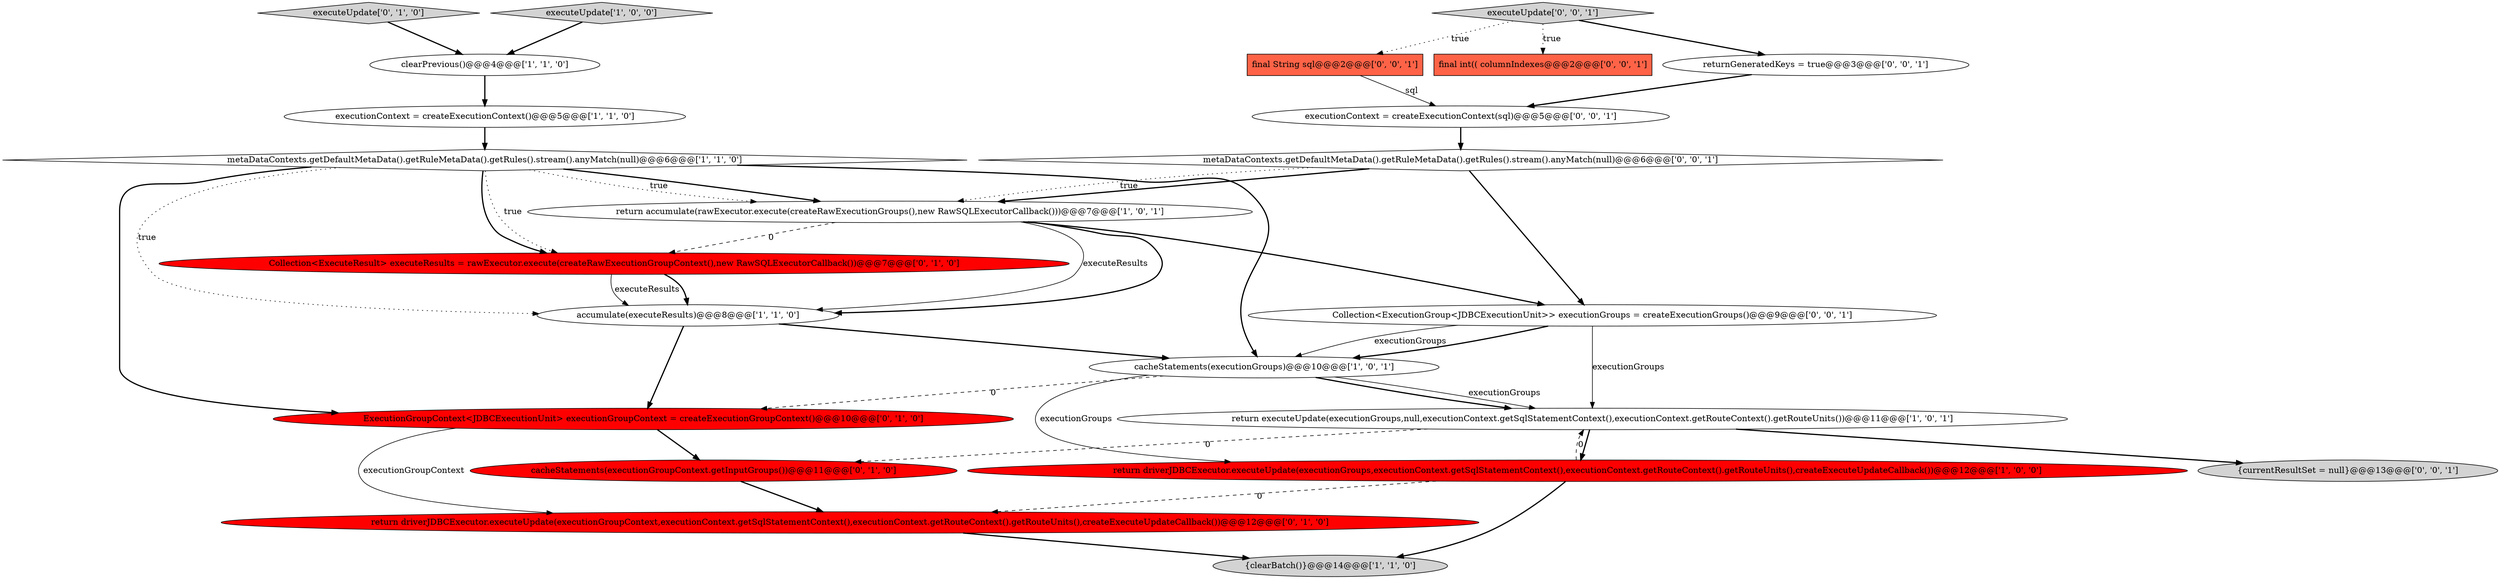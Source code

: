 digraph {
9 [style = filled, label = "executionContext = createExecutionContext()@@@5@@@['1', '1', '0']", fillcolor = white, shape = ellipse image = "AAA0AAABBB1BBB"];
3 [style = filled, label = "{clearBatch()}@@@14@@@['1', '1', '0']", fillcolor = lightgray, shape = ellipse image = "AAA0AAABBB1BBB"];
11 [style = filled, label = "return driverJDBCExecutor.executeUpdate(executionGroupContext,executionContext.getSqlStatementContext(),executionContext.getRouteContext().getRouteUnits(),createExecuteUpdateCallback())@@@12@@@['0', '1', '0']", fillcolor = red, shape = ellipse image = "AAA1AAABBB2BBB"];
4 [style = filled, label = "clearPrevious()@@@4@@@['1', '1', '0']", fillcolor = white, shape = ellipse image = "AAA0AAABBB1BBB"];
0 [style = filled, label = "return executeUpdate(executionGroups,null,executionContext.getSqlStatementContext(),executionContext.getRouteContext().getRouteUnits())@@@11@@@['1', '0', '1']", fillcolor = white, shape = ellipse image = "AAA0AAABBB1BBB"];
10 [style = filled, label = "Collection<ExecuteResult> executeResults = rawExecutor.execute(createRawExecutionGroupContext(),new RawSQLExecutorCallback())@@@7@@@['0', '1', '0']", fillcolor = red, shape = ellipse image = "AAA1AAABBB2BBB"];
14 [style = filled, label = "executeUpdate['0', '1', '0']", fillcolor = lightgray, shape = diamond image = "AAA0AAABBB2BBB"];
20 [style = filled, label = "executionContext = createExecutionContext(sql)@@@5@@@['0', '0', '1']", fillcolor = white, shape = ellipse image = "AAA0AAABBB3BBB"];
7 [style = filled, label = "executeUpdate['1', '0', '0']", fillcolor = lightgray, shape = diamond image = "AAA0AAABBB1BBB"];
22 [style = filled, label = "Collection<ExecutionGroup<JDBCExecutionUnit>> executionGroups = createExecutionGroups()@@@9@@@['0', '0', '1']", fillcolor = white, shape = ellipse image = "AAA0AAABBB3BBB"];
5 [style = filled, label = "return driverJDBCExecutor.executeUpdate(executionGroups,executionContext.getSqlStatementContext(),executionContext.getRouteContext().getRouteUnits(),createExecuteUpdateCallback())@@@12@@@['1', '0', '0']", fillcolor = red, shape = ellipse image = "AAA1AAABBB1BBB"];
17 [style = filled, label = "metaDataContexts.getDefaultMetaData().getRuleMetaData().getRules().stream().anyMatch(null)@@@6@@@['0', '0', '1']", fillcolor = white, shape = diamond image = "AAA0AAABBB3BBB"];
13 [style = filled, label = "cacheStatements(executionGroupContext.getInputGroups())@@@11@@@['0', '1', '0']", fillcolor = red, shape = ellipse image = "AAA1AAABBB2BBB"];
1 [style = filled, label = "return accumulate(rawExecutor.execute(createRawExecutionGroups(),new RawSQLExecutorCallback()))@@@7@@@['1', '0', '1']", fillcolor = white, shape = ellipse image = "AAA0AAABBB1BBB"];
2 [style = filled, label = "metaDataContexts.getDefaultMetaData().getRuleMetaData().getRules().stream().anyMatch(null)@@@6@@@['1', '1', '0']", fillcolor = white, shape = diamond image = "AAA0AAABBB1BBB"];
6 [style = filled, label = "cacheStatements(executionGroups)@@@10@@@['1', '0', '1']", fillcolor = white, shape = ellipse image = "AAA0AAABBB1BBB"];
12 [style = filled, label = "ExecutionGroupContext<JDBCExecutionUnit> executionGroupContext = createExecutionGroupContext()@@@10@@@['0', '1', '0']", fillcolor = red, shape = ellipse image = "AAA1AAABBB2BBB"];
15 [style = filled, label = "final int(( columnIndexes@@@2@@@['0', '0', '1']", fillcolor = tomato, shape = box image = "AAA0AAABBB3BBB"];
16 [style = filled, label = "{currentResultSet = null}@@@13@@@['0', '0', '1']", fillcolor = lightgray, shape = ellipse image = "AAA0AAABBB3BBB"];
8 [style = filled, label = "accumulate(executeResults)@@@8@@@['1', '1', '0']", fillcolor = white, shape = ellipse image = "AAA0AAABBB1BBB"];
18 [style = filled, label = "returnGeneratedKeys = true@@@3@@@['0', '0', '1']", fillcolor = white, shape = ellipse image = "AAA0AAABBB3BBB"];
21 [style = filled, label = "final String sql@@@2@@@['0', '0', '1']", fillcolor = tomato, shape = box image = "AAA0AAABBB3BBB"];
19 [style = filled, label = "executeUpdate['0', '0', '1']", fillcolor = lightgray, shape = diamond image = "AAA0AAABBB3BBB"];
2->10 [style = dotted, label="true"];
5->3 [style = bold, label=""];
4->9 [style = bold, label=""];
0->16 [style = bold, label=""];
19->18 [style = bold, label=""];
20->17 [style = bold, label=""];
1->8 [style = bold, label=""];
21->20 [style = solid, label="sql"];
22->0 [style = solid, label="executionGroups"];
17->1 [style = bold, label=""];
9->2 [style = bold, label=""];
2->6 [style = bold, label=""];
2->1 [style = bold, label=""];
17->1 [style = dotted, label="true"];
6->5 [style = solid, label="executionGroups"];
12->11 [style = solid, label="executionGroupContext"];
8->6 [style = bold, label=""];
6->0 [style = bold, label=""];
19->21 [style = dotted, label="true"];
1->10 [style = dashed, label="0"];
7->4 [style = bold, label=""];
19->15 [style = dotted, label="true"];
17->22 [style = bold, label=""];
2->10 [style = bold, label=""];
13->11 [style = bold, label=""];
2->12 [style = bold, label=""];
6->0 [style = solid, label="executionGroups"];
10->8 [style = solid, label="executeResults"];
1->22 [style = bold, label=""];
6->12 [style = dashed, label="0"];
12->13 [style = bold, label=""];
18->20 [style = bold, label=""];
10->8 [style = bold, label=""];
5->11 [style = dashed, label="0"];
11->3 [style = bold, label=""];
2->1 [style = dotted, label="true"];
0->13 [style = dashed, label="0"];
22->6 [style = solid, label="executionGroups"];
22->6 [style = bold, label=""];
5->0 [style = dashed, label="0"];
1->8 [style = solid, label="executeResults"];
8->12 [style = bold, label=""];
2->8 [style = dotted, label="true"];
0->5 [style = bold, label=""];
14->4 [style = bold, label=""];
}
